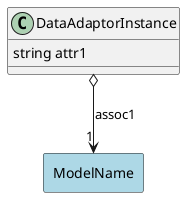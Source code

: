 @startuml

class "DataAdaptorInstance" as Model {
 string attr1

 
}

rectangle "ModelName" as ModelName #lightblue {
}

Model o--> "1" ModelName : assoc1





@enduml
